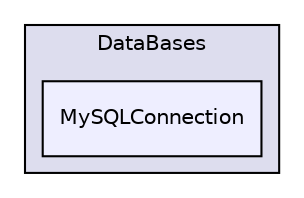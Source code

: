digraph G {
  compound=true
  node [ fontsize=10, fontname="Helvetica"];
  edge [ labelfontsize=9, labelfontname="Helvetica"];
  subgraph clusterdir_db2e8d01823769e14136967d46751eae {
    graph [ bgcolor="#ddddee", pencolor="black", label="DataBases" fontname="Helvetica", fontsize=10, URL="dir_db2e8d01823769e14136967d46751eae.html"]
  dir_b42b3666bc48045d79c66308ce8cfd7c [shape=box, label="MySQLConnection", style="filled", fillcolor="#eeeeff", pencolor="black", URL="dir_b42b3666bc48045d79c66308ce8cfd7c.html"];
  }
}

